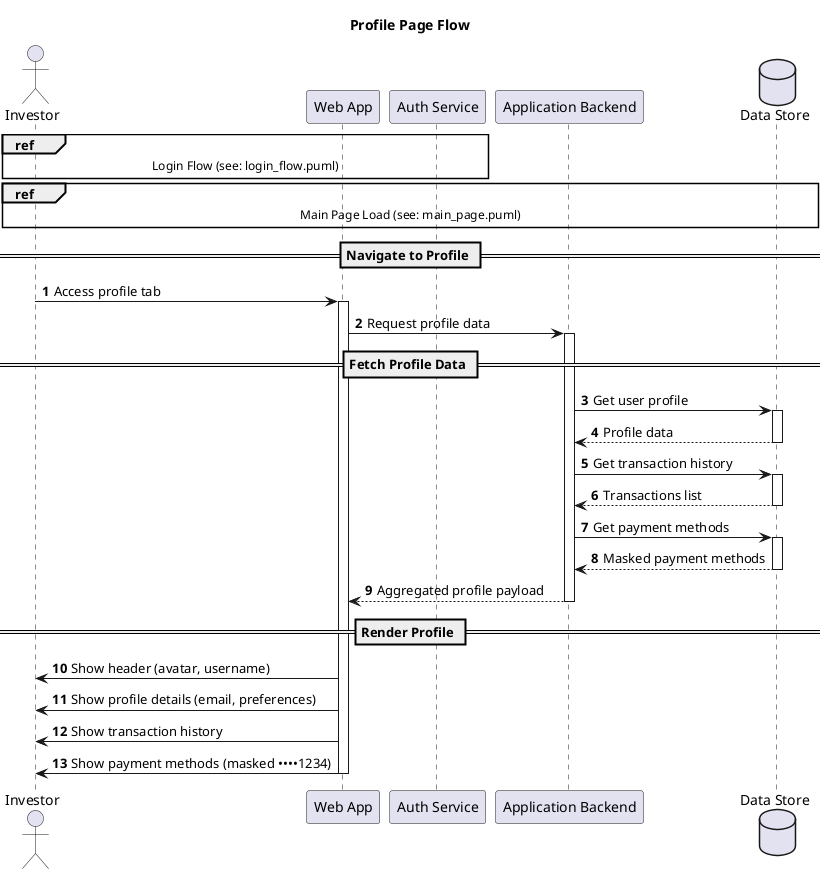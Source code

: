 @startuml Profile_page
title Profile Page Flow 

autonumber
actor Investor
participant "Web App" as Web
participant "Auth Service" as Auth
participant "Application Backend" as Backend
database "Data Store" as Store


ref over Investor, Web, Auth
  Login Flow (see: login_flow.puml)
end ref


ref over Investor, Web, Backend, Store
  Main Page Load (see: main_page.puml)
end ref

== Navigate to Profile ==
Investor -> Web:Access profile tab
activate Web
Web -> Backend: Request profile data 
activate Backend

== Fetch Profile Data ==
Backend -> Store: Get user profile 
activate Store
Store --> Backend: Profile data
deactivate Store

Backend -> Store: Get transaction history 
activate Store
Store --> Backend: Transactions list
deactivate Store

Backend -> Store: Get payment methods 
activate Store
Store --> Backend: Masked payment methods
deactivate Store

Backend --> Web: Aggregated profile payload
deactivate Backend

== Render Profile ==
Web -> Investor: Show header (avatar, username)
Web -> Investor: Show profile details (email, preferences)
Web -> Investor: Show transaction history 
Web -> Investor: Show payment methods (masked ••••1234)
deactivate Web

@enduml
